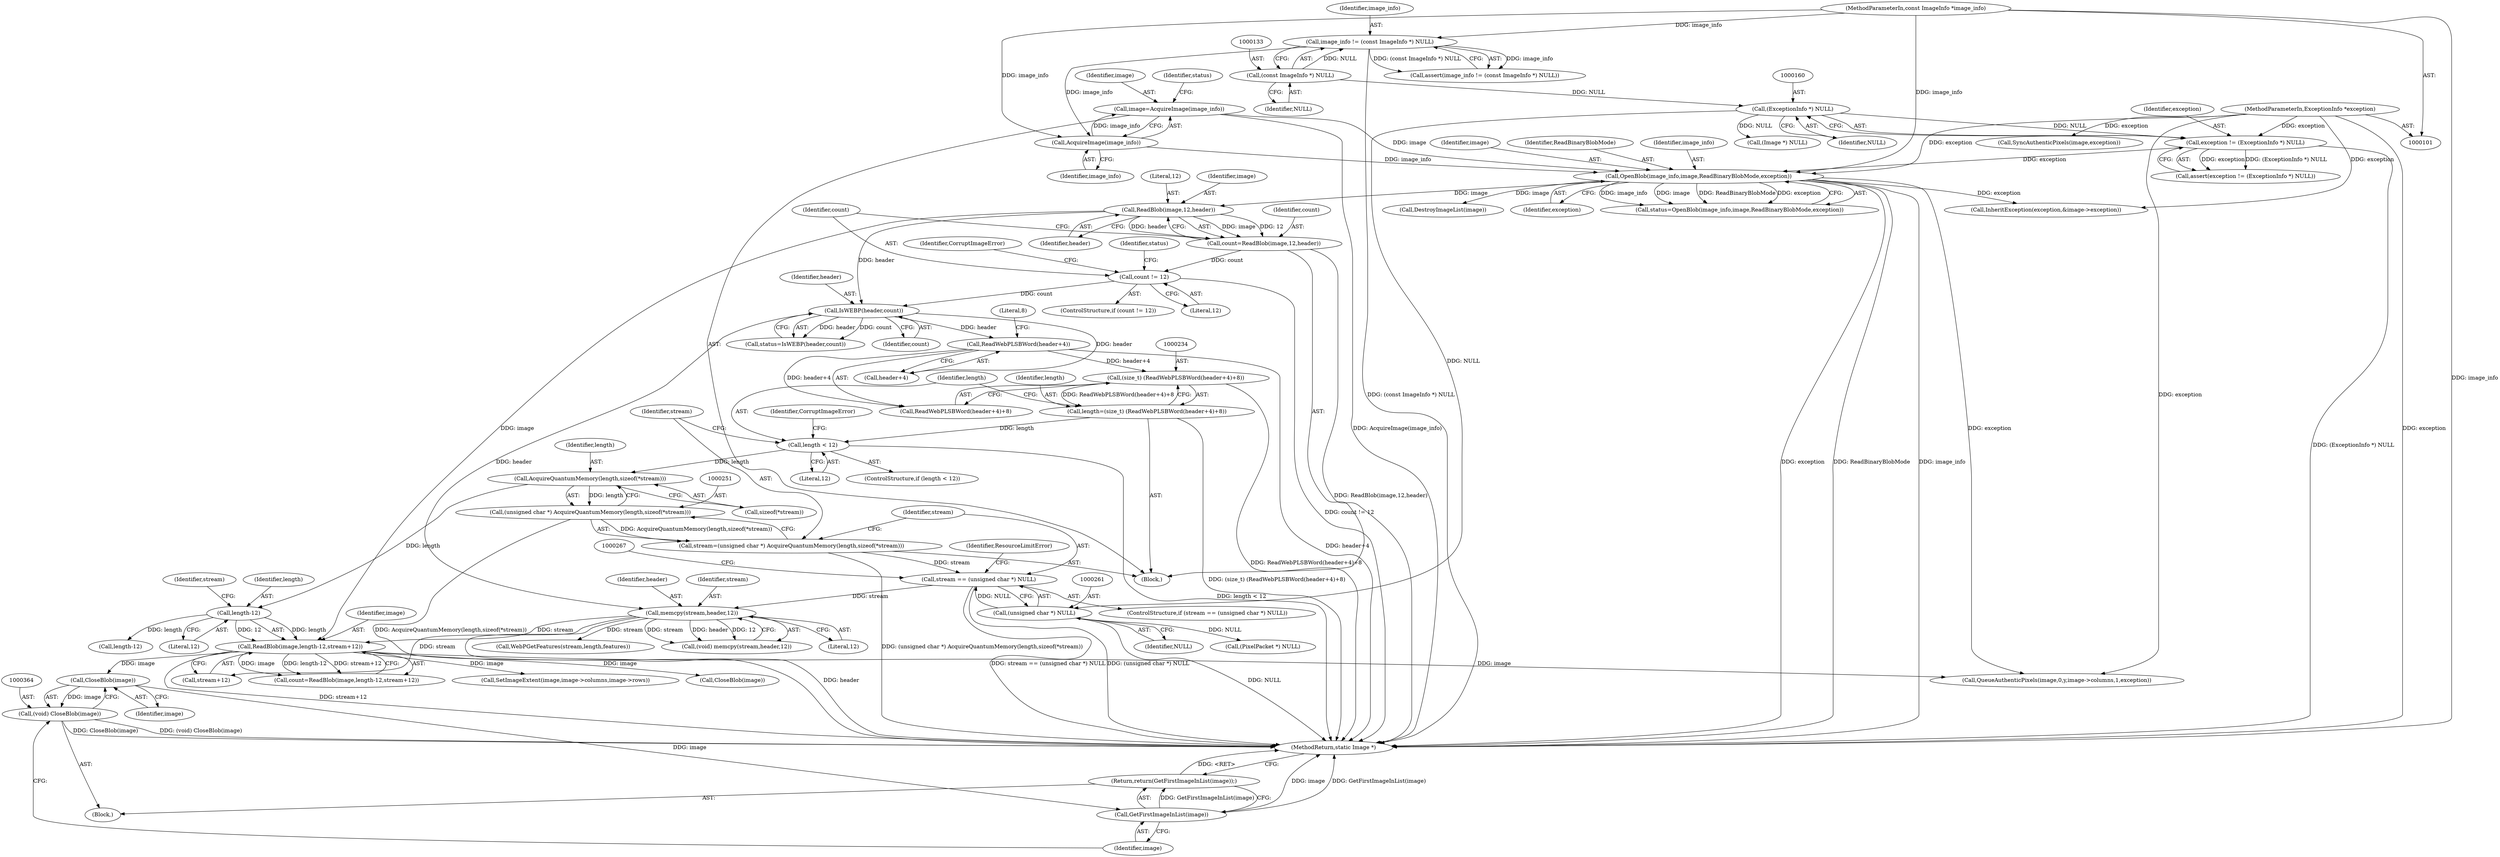 digraph "0_ImageMagick_126c7c98ea788241922c30df4a5633ea692cf8df@pointer" {
"1000365" [label="(Call,CloseBlob(image))"];
"1000274" [label="(Call,ReadBlob(image,length-12,stream+12))"];
"1000208" [label="(Call,ReadBlob(image,12,header))"];
"1000174" [label="(Call,OpenBlob(image_info,image,ReadBinaryBlobMode,exception))"];
"1000170" [label="(Call,AcquireImage(image_info))"];
"1000130" [label="(Call,image_info != (const ImageInfo *) NULL)"];
"1000102" [label="(MethodParameterIn,const ImageInfo *image_info)"];
"1000132" [label="(Call,(const ImageInfo *) NULL)"];
"1000168" [label="(Call,image=AcquireImage(image_info))"];
"1000157" [label="(Call,exception != (ExceptionInfo *) NULL)"];
"1000103" [label="(MethodParameterIn,ExceptionInfo *exception)"];
"1000159" [label="(Call,(ExceptionInfo *) NULL)"];
"1000276" [label="(Call,length-12)"];
"1000252" [label="(Call,AcquireQuantumMemory(length,sizeof(*stream)))"];
"1000242" [label="(Call,length < 12)"];
"1000231" [label="(Call,length=(size_t) (ReadWebPLSBWord(header+4)+8))"];
"1000233" [label="(Call,(size_t) (ReadWebPLSBWord(header+4)+8))"];
"1000236" [label="(Call,ReadWebPLSBWord(header+4))"];
"1000221" [label="(Call,IsWEBP(header,count))"];
"1000213" [label="(Call,count != 12)"];
"1000206" [label="(Call,count=ReadBlob(image,12,header))"];
"1000268" [label="(Call,memcpy(stream,header,12))"];
"1000258" [label="(Call,stream == (unsigned char *) NULL)"];
"1000248" [label="(Call,stream=(unsigned char *) AcquireQuantumMemory(length,sizeof(*stream)))"];
"1000250" [label="(Call,(unsigned char *) AcquireQuantumMemory(length,sizeof(*stream)))"];
"1000260" [label="(Call,(unsigned char *) NULL)"];
"1000363" [label="(Call,(void) CloseBlob(image))"];
"1000368" [label="(Call,GetFirstImageInList(image))"];
"1000367" [label="(Return,return(GetFirstImageInList(image));)"];
"1000242" [label="(Call,length < 12)"];
"1000385" [label="(Call,InheritException(exception,&image->exception))"];
"1000243" [label="(Identifier,length)"];
"1000220" [label="(Identifier,status)"];
"1000258" [label="(Call,stream == (unsigned char *) NULL)"];
"1000186" [label="(Call,DestroyImageList(image))"];
"1000257" [label="(ControlStructure,if (stream == (unsigned char *) NULL))"];
"1000232" [label="(Identifier,length)"];
"1000212" [label="(ControlStructure,if (count != 12))"];
"1000270" [label="(Identifier,header)"];
"1000277" [label="(Identifier,length)"];
"1000213" [label="(Call,count != 12)"];
"1000210" [label="(Literal,12)"];
"1000219" [label="(Call,status=IsWEBP(header,count))"];
"1000156" [label="(Call,assert(exception != (ExceptionInfo *) NULL))"];
"1000271" [label="(Literal,12)"];
"1000548" [label="(Call,SyncAuthenticPixels(image,exception))"];
"1000211" [label="(Identifier,header)"];
"1000178" [label="(Identifier,exception)"];
"1000217" [label="(Identifier,CorruptImageError)"];
"1000240" [label="(Literal,8)"];
"1000275" [label="(Identifier,image)"];
"1000233" [label="(Call,(size_t) (ReadWebPLSBWord(header+4)+8))"];
"1000241" [label="(ControlStructure,if (length < 12))"];
"1000176" [label="(Identifier,image)"];
"1000170" [label="(Call,AcquireImage(image_info))"];
"1000132" [label="(Call,(const ImageInfo *) NULL)"];
"1000209" [label="(Identifier,image)"];
"1000356" [label="(Block,)"];
"1000236" [label="(Call,ReadWebPLSBWord(header+4))"];
"1000287" [label="(Call,length-12)"];
"1000177" [label="(Identifier,ReadBinaryBlobMode)"];
"1000367" [label="(Return,return(GetFirstImageInList(image));)"];
"1000252" [label="(Call,AcquireQuantumMemory(length,sizeof(*stream)))"];
"1000215" [label="(Literal,12)"];
"1000206" [label="(Call,count=ReadBlob(image,12,header))"];
"1000248" [label="(Call,stream=(unsigned char *) AcquireQuantumMemory(length,sizeof(*stream)))"];
"1000171" [label="(Identifier,image_info)"];
"1000189" [label="(Call,(Image *) NULL)"];
"1000161" [label="(Identifier,NULL)"];
"1000169" [label="(Identifier,image)"];
"1000264" [label="(Identifier,ResourceLimitError)"];
"1000168" [label="(Call,image=AcquireImage(image_info))"];
"1000102" [label="(MethodParameterIn,const ImageInfo *image_info)"];
"1000244" [label="(Literal,12)"];
"1000272" [label="(Call,count=ReadBlob(image,length-12,stream+12))"];
"1000365" [label="(Call,CloseBlob(image))"];
"1000260" [label="(Call,(unsigned char *) NULL)"];
"1000231" [label="(Call,length=(size_t) (ReadWebPLSBWord(header+4)+8))"];
"1000279" [label="(Call,stream+12)"];
"1000175" [label="(Identifier,image_info)"];
"1000250" [label="(Call,(unsigned char *) AcquireQuantumMemory(length,sizeof(*stream)))"];
"1000490" [label="(Call,QueueAuthenticPixels(image,0,y,image->columns,1,exception))"];
"1000130" [label="(Call,image_info != (const ImageInfo *) NULL)"];
"1000372" [label="(Call,SetImageExtent(image,image->columns,image->rows))"];
"1000249" [label="(Identifier,stream)"];
"1000222" [label="(Identifier,header)"];
"1000157" [label="(Call,exception != (ExceptionInfo *) NULL)"];
"1000104" [label="(Block,)"];
"1000131" [label="(Identifier,image_info)"];
"1000103" [label="(MethodParameterIn,ExceptionInfo *exception)"];
"1000269" [label="(Identifier,stream)"];
"1000253" [label="(Identifier,length)"];
"1000268" [label="(Call,memcpy(stream,header,12))"];
"1000368" [label="(Call,GetFirstImageInList(image))"];
"1000274" [label="(Call,ReadBlob(image,length-12,stream+12))"];
"1000134" [label="(Identifier,NULL)"];
"1000174" [label="(Call,OpenBlob(image_info,image,ReadBinaryBlobMode,exception))"];
"1000280" [label="(Identifier,stream)"];
"1000276" [label="(Call,length-12)"];
"1000259" [label="(Identifier,stream)"];
"1000158" [label="(Identifier,exception)"];
"1000208" [label="(Call,ReadBlob(image,12,header))"];
"1000262" [label="(Identifier,NULL)"];
"1000579" [label="(Call,CloseBlob(image))"];
"1000254" [label="(Call,sizeof(*stream))"];
"1000369" [label="(Identifier,image)"];
"1000278" [label="(Literal,12)"];
"1000221" [label="(Call,IsWEBP(header,count))"];
"1000246" [label="(Identifier,CorruptImageError)"];
"1000223" [label="(Identifier,count)"];
"1000295" [label="(Call,WebPGetFeatures(stream,length,features))"];
"1000502" [label="(Call,(PixelPacket *) NULL)"];
"1000214" [label="(Identifier,count)"];
"1000129" [label="(Call,assert(image_info != (const ImageInfo *) NULL))"];
"1000237" [label="(Call,header+4)"];
"1000266" [label="(Call,(void) memcpy(stream,header,12))"];
"1000207" [label="(Identifier,count)"];
"1000159" [label="(Call,(ExceptionInfo *) NULL)"];
"1000235" [label="(Call,ReadWebPLSBWord(header+4)+8)"];
"1000173" [label="(Identifier,status)"];
"1000172" [label="(Call,status=OpenBlob(image_info,image,ReadBinaryBlobMode,exception))"];
"1000363" [label="(Call,(void) CloseBlob(image))"];
"1000583" [label="(MethodReturn,static Image *)"];
"1000366" [label="(Identifier,image)"];
"1000365" -> "1000363"  [label="AST: "];
"1000365" -> "1000366"  [label="CFG: "];
"1000366" -> "1000365"  [label="AST: "];
"1000363" -> "1000365"  [label="CFG: "];
"1000365" -> "1000363"  [label="DDG: image"];
"1000274" -> "1000365"  [label="DDG: image"];
"1000365" -> "1000368"  [label="DDG: image"];
"1000274" -> "1000272"  [label="AST: "];
"1000274" -> "1000279"  [label="CFG: "];
"1000275" -> "1000274"  [label="AST: "];
"1000276" -> "1000274"  [label="AST: "];
"1000279" -> "1000274"  [label="AST: "];
"1000272" -> "1000274"  [label="CFG: "];
"1000274" -> "1000583"  [label="DDG: stream+12"];
"1000274" -> "1000272"  [label="DDG: image"];
"1000274" -> "1000272"  [label="DDG: length-12"];
"1000274" -> "1000272"  [label="DDG: stream+12"];
"1000208" -> "1000274"  [label="DDG: image"];
"1000276" -> "1000274"  [label="DDG: length"];
"1000276" -> "1000274"  [label="DDG: 12"];
"1000268" -> "1000274"  [label="DDG: stream"];
"1000274" -> "1000372"  [label="DDG: image"];
"1000274" -> "1000490"  [label="DDG: image"];
"1000274" -> "1000579"  [label="DDG: image"];
"1000208" -> "1000206"  [label="AST: "];
"1000208" -> "1000211"  [label="CFG: "];
"1000209" -> "1000208"  [label="AST: "];
"1000210" -> "1000208"  [label="AST: "];
"1000211" -> "1000208"  [label="AST: "];
"1000206" -> "1000208"  [label="CFG: "];
"1000208" -> "1000206"  [label="DDG: image"];
"1000208" -> "1000206"  [label="DDG: 12"];
"1000208" -> "1000206"  [label="DDG: header"];
"1000174" -> "1000208"  [label="DDG: image"];
"1000208" -> "1000221"  [label="DDG: header"];
"1000174" -> "1000172"  [label="AST: "];
"1000174" -> "1000178"  [label="CFG: "];
"1000175" -> "1000174"  [label="AST: "];
"1000176" -> "1000174"  [label="AST: "];
"1000177" -> "1000174"  [label="AST: "];
"1000178" -> "1000174"  [label="AST: "];
"1000172" -> "1000174"  [label="CFG: "];
"1000174" -> "1000583"  [label="DDG: exception"];
"1000174" -> "1000583"  [label="DDG: ReadBinaryBlobMode"];
"1000174" -> "1000583"  [label="DDG: image_info"];
"1000174" -> "1000172"  [label="DDG: image_info"];
"1000174" -> "1000172"  [label="DDG: image"];
"1000174" -> "1000172"  [label="DDG: ReadBinaryBlobMode"];
"1000174" -> "1000172"  [label="DDG: exception"];
"1000170" -> "1000174"  [label="DDG: image_info"];
"1000102" -> "1000174"  [label="DDG: image_info"];
"1000168" -> "1000174"  [label="DDG: image"];
"1000157" -> "1000174"  [label="DDG: exception"];
"1000103" -> "1000174"  [label="DDG: exception"];
"1000174" -> "1000186"  [label="DDG: image"];
"1000174" -> "1000385"  [label="DDG: exception"];
"1000174" -> "1000490"  [label="DDG: exception"];
"1000170" -> "1000168"  [label="AST: "];
"1000170" -> "1000171"  [label="CFG: "];
"1000171" -> "1000170"  [label="AST: "];
"1000168" -> "1000170"  [label="CFG: "];
"1000170" -> "1000168"  [label="DDG: image_info"];
"1000130" -> "1000170"  [label="DDG: image_info"];
"1000102" -> "1000170"  [label="DDG: image_info"];
"1000130" -> "1000129"  [label="AST: "];
"1000130" -> "1000132"  [label="CFG: "];
"1000131" -> "1000130"  [label="AST: "];
"1000132" -> "1000130"  [label="AST: "];
"1000129" -> "1000130"  [label="CFG: "];
"1000130" -> "1000583"  [label="DDG: (const ImageInfo *) NULL"];
"1000130" -> "1000129"  [label="DDG: image_info"];
"1000130" -> "1000129"  [label="DDG: (const ImageInfo *) NULL"];
"1000102" -> "1000130"  [label="DDG: image_info"];
"1000132" -> "1000130"  [label="DDG: NULL"];
"1000102" -> "1000101"  [label="AST: "];
"1000102" -> "1000583"  [label="DDG: image_info"];
"1000132" -> "1000134"  [label="CFG: "];
"1000133" -> "1000132"  [label="AST: "];
"1000134" -> "1000132"  [label="AST: "];
"1000132" -> "1000159"  [label="DDG: NULL"];
"1000168" -> "1000104"  [label="AST: "];
"1000169" -> "1000168"  [label="AST: "];
"1000173" -> "1000168"  [label="CFG: "];
"1000168" -> "1000583"  [label="DDG: AcquireImage(image_info)"];
"1000157" -> "1000156"  [label="AST: "];
"1000157" -> "1000159"  [label="CFG: "];
"1000158" -> "1000157"  [label="AST: "];
"1000159" -> "1000157"  [label="AST: "];
"1000156" -> "1000157"  [label="CFG: "];
"1000157" -> "1000583"  [label="DDG: (ExceptionInfo *) NULL"];
"1000157" -> "1000156"  [label="DDG: exception"];
"1000157" -> "1000156"  [label="DDG: (ExceptionInfo *) NULL"];
"1000103" -> "1000157"  [label="DDG: exception"];
"1000159" -> "1000157"  [label="DDG: NULL"];
"1000103" -> "1000101"  [label="AST: "];
"1000103" -> "1000583"  [label="DDG: exception"];
"1000103" -> "1000385"  [label="DDG: exception"];
"1000103" -> "1000490"  [label="DDG: exception"];
"1000103" -> "1000548"  [label="DDG: exception"];
"1000159" -> "1000161"  [label="CFG: "];
"1000160" -> "1000159"  [label="AST: "];
"1000161" -> "1000159"  [label="AST: "];
"1000159" -> "1000189"  [label="DDG: NULL"];
"1000159" -> "1000260"  [label="DDG: NULL"];
"1000276" -> "1000278"  [label="CFG: "];
"1000277" -> "1000276"  [label="AST: "];
"1000278" -> "1000276"  [label="AST: "];
"1000280" -> "1000276"  [label="CFG: "];
"1000252" -> "1000276"  [label="DDG: length"];
"1000276" -> "1000287"  [label="DDG: length"];
"1000252" -> "1000250"  [label="AST: "];
"1000252" -> "1000254"  [label="CFG: "];
"1000253" -> "1000252"  [label="AST: "];
"1000254" -> "1000252"  [label="AST: "];
"1000250" -> "1000252"  [label="CFG: "];
"1000252" -> "1000250"  [label="DDG: length"];
"1000242" -> "1000252"  [label="DDG: length"];
"1000242" -> "1000241"  [label="AST: "];
"1000242" -> "1000244"  [label="CFG: "];
"1000243" -> "1000242"  [label="AST: "];
"1000244" -> "1000242"  [label="AST: "];
"1000246" -> "1000242"  [label="CFG: "];
"1000249" -> "1000242"  [label="CFG: "];
"1000242" -> "1000583"  [label="DDG: length < 12"];
"1000231" -> "1000242"  [label="DDG: length"];
"1000231" -> "1000104"  [label="AST: "];
"1000231" -> "1000233"  [label="CFG: "];
"1000232" -> "1000231"  [label="AST: "];
"1000233" -> "1000231"  [label="AST: "];
"1000243" -> "1000231"  [label="CFG: "];
"1000231" -> "1000583"  [label="DDG: (size_t) (ReadWebPLSBWord(header+4)+8)"];
"1000233" -> "1000231"  [label="DDG: ReadWebPLSBWord(header+4)+8"];
"1000233" -> "1000235"  [label="CFG: "];
"1000234" -> "1000233"  [label="AST: "];
"1000235" -> "1000233"  [label="AST: "];
"1000233" -> "1000583"  [label="DDG: ReadWebPLSBWord(header+4)+8"];
"1000236" -> "1000233"  [label="DDG: header+4"];
"1000236" -> "1000235"  [label="AST: "];
"1000236" -> "1000237"  [label="CFG: "];
"1000237" -> "1000236"  [label="AST: "];
"1000240" -> "1000236"  [label="CFG: "];
"1000236" -> "1000583"  [label="DDG: header+4"];
"1000236" -> "1000235"  [label="DDG: header+4"];
"1000221" -> "1000236"  [label="DDG: header"];
"1000221" -> "1000219"  [label="AST: "];
"1000221" -> "1000223"  [label="CFG: "];
"1000222" -> "1000221"  [label="AST: "];
"1000223" -> "1000221"  [label="AST: "];
"1000219" -> "1000221"  [label="CFG: "];
"1000221" -> "1000219"  [label="DDG: header"];
"1000221" -> "1000219"  [label="DDG: count"];
"1000213" -> "1000221"  [label="DDG: count"];
"1000221" -> "1000237"  [label="DDG: header"];
"1000221" -> "1000268"  [label="DDG: header"];
"1000213" -> "1000212"  [label="AST: "];
"1000213" -> "1000215"  [label="CFG: "];
"1000214" -> "1000213"  [label="AST: "];
"1000215" -> "1000213"  [label="AST: "];
"1000217" -> "1000213"  [label="CFG: "];
"1000220" -> "1000213"  [label="CFG: "];
"1000213" -> "1000583"  [label="DDG: count != 12"];
"1000206" -> "1000213"  [label="DDG: count"];
"1000206" -> "1000104"  [label="AST: "];
"1000207" -> "1000206"  [label="AST: "];
"1000214" -> "1000206"  [label="CFG: "];
"1000206" -> "1000583"  [label="DDG: ReadBlob(image,12,header)"];
"1000268" -> "1000266"  [label="AST: "];
"1000268" -> "1000271"  [label="CFG: "];
"1000269" -> "1000268"  [label="AST: "];
"1000270" -> "1000268"  [label="AST: "];
"1000271" -> "1000268"  [label="AST: "];
"1000266" -> "1000268"  [label="CFG: "];
"1000268" -> "1000583"  [label="DDG: header"];
"1000268" -> "1000266"  [label="DDG: stream"];
"1000268" -> "1000266"  [label="DDG: header"];
"1000268" -> "1000266"  [label="DDG: 12"];
"1000258" -> "1000268"  [label="DDG: stream"];
"1000268" -> "1000279"  [label="DDG: stream"];
"1000268" -> "1000295"  [label="DDG: stream"];
"1000258" -> "1000257"  [label="AST: "];
"1000258" -> "1000260"  [label="CFG: "];
"1000259" -> "1000258"  [label="AST: "];
"1000260" -> "1000258"  [label="AST: "];
"1000264" -> "1000258"  [label="CFG: "];
"1000267" -> "1000258"  [label="CFG: "];
"1000258" -> "1000583"  [label="DDG: (unsigned char *) NULL"];
"1000258" -> "1000583"  [label="DDG: stream == (unsigned char *) NULL"];
"1000248" -> "1000258"  [label="DDG: stream"];
"1000260" -> "1000258"  [label="DDG: NULL"];
"1000248" -> "1000104"  [label="AST: "];
"1000248" -> "1000250"  [label="CFG: "];
"1000249" -> "1000248"  [label="AST: "];
"1000250" -> "1000248"  [label="AST: "];
"1000259" -> "1000248"  [label="CFG: "];
"1000248" -> "1000583"  [label="DDG: (unsigned char *) AcquireQuantumMemory(length,sizeof(*stream))"];
"1000250" -> "1000248"  [label="DDG: AcquireQuantumMemory(length,sizeof(*stream))"];
"1000251" -> "1000250"  [label="AST: "];
"1000250" -> "1000583"  [label="DDG: AcquireQuantumMemory(length,sizeof(*stream))"];
"1000260" -> "1000262"  [label="CFG: "];
"1000261" -> "1000260"  [label="AST: "];
"1000262" -> "1000260"  [label="AST: "];
"1000260" -> "1000583"  [label="DDG: NULL"];
"1000260" -> "1000502"  [label="DDG: NULL"];
"1000363" -> "1000356"  [label="AST: "];
"1000364" -> "1000363"  [label="AST: "];
"1000369" -> "1000363"  [label="CFG: "];
"1000363" -> "1000583"  [label="DDG: CloseBlob(image)"];
"1000363" -> "1000583"  [label="DDG: (void) CloseBlob(image)"];
"1000368" -> "1000367"  [label="AST: "];
"1000368" -> "1000369"  [label="CFG: "];
"1000369" -> "1000368"  [label="AST: "];
"1000367" -> "1000368"  [label="CFG: "];
"1000368" -> "1000583"  [label="DDG: image"];
"1000368" -> "1000583"  [label="DDG: GetFirstImageInList(image)"];
"1000368" -> "1000367"  [label="DDG: GetFirstImageInList(image)"];
"1000367" -> "1000356"  [label="AST: "];
"1000583" -> "1000367"  [label="CFG: "];
"1000367" -> "1000583"  [label="DDG: <RET>"];
}
